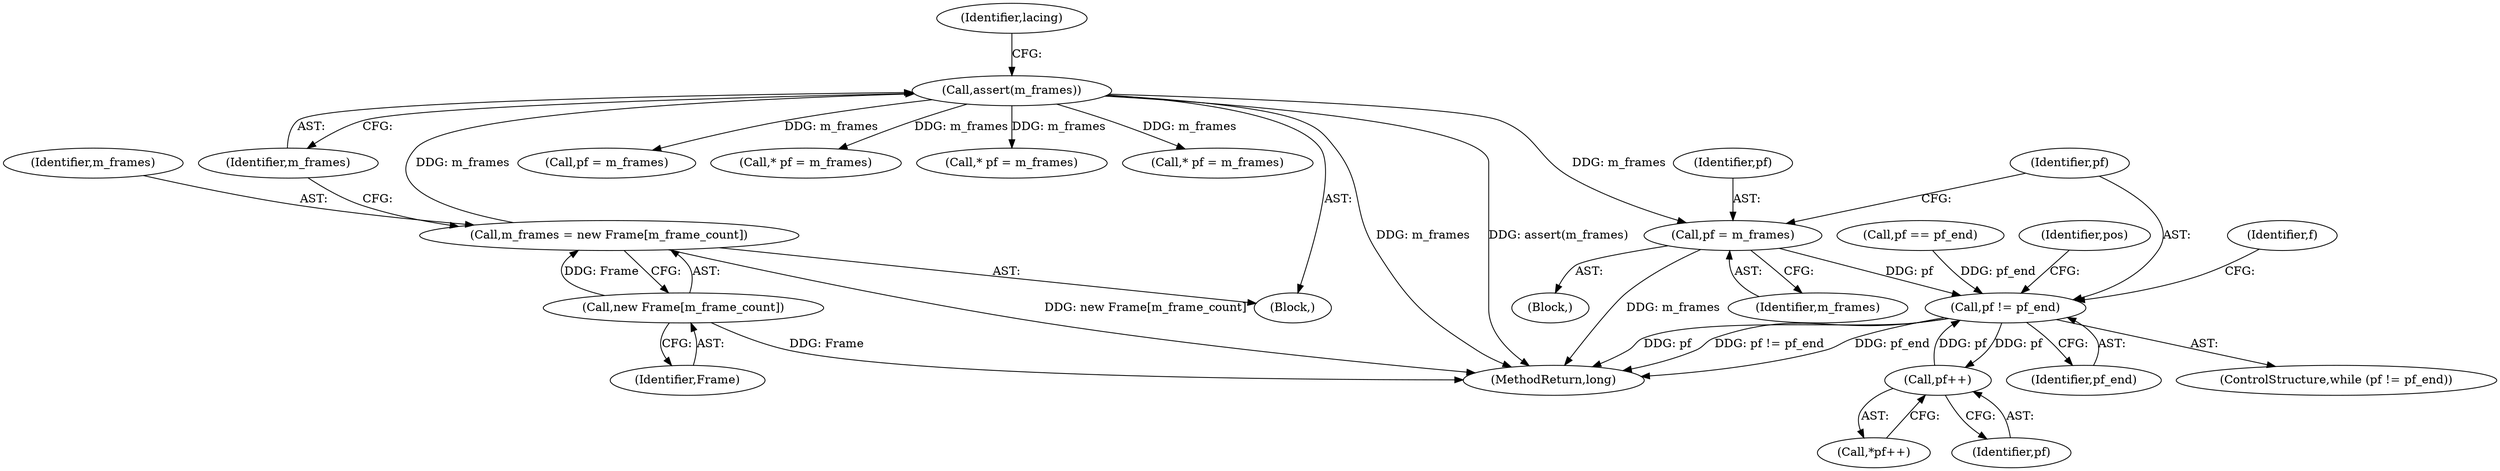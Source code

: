 digraph "0_Android_cc274e2abe8b2a6698a5c47d8aa4bb45f1f9538d_33@pointer" {
"1000904" [label="(Call,pf = m_frames)"];
"1000355" [label="(Call,assert(m_frames))"];
"1000351" [label="(Call,m_frames = new Frame[m_frame_count])"];
"1000353" [label="(Call,new Frame[m_frame_count])"];
"1000908" [label="(Call,pf != pf_end)"];
"1000916" [label="(Call,pf++)"];
"1000914" [label="(Identifier,f)"];
"1000122" [label="(Block,)"];
"1000915" [label="(Call,*pf++)"];
"1000866" [label="(Call,pf == pf_end)"];
"1000355" [label="(Call,assert(m_frames))"];
"1000500" [label="(Call,pf = m_frames)"];
"1000938" [label="(Identifier,pos)"];
"1000363" [label="(Call,* pf = m_frames)"];
"1000569" [label="(Call,* pf = m_frames)"];
"1000907" [label="(ControlStructure,while (pf != pf_end))"];
"1000672" [label="(Call,* pf = m_frames)"];
"1000354" [label="(Identifier,Frame)"];
"1000906" [label="(Identifier,m_frames)"];
"1000916" [label="(Call,pf++)"];
"1000352" [label="(Identifier,m_frames)"];
"1000614" [label="(Block,)"];
"1000904" [label="(Call,pf = m_frames)"];
"1000917" [label="(Identifier,pf)"];
"1000908" [label="(Call,pf != pf_end)"];
"1000909" [label="(Identifier,pf)"];
"1000905" [label="(Identifier,pf)"];
"1000351" [label="(Call,m_frames = new Frame[m_frame_count])"];
"1000359" [label="(Identifier,lacing)"];
"1000353" [label="(Call,new Frame[m_frame_count])"];
"1000942" [label="(MethodReturn,long)"];
"1000356" [label="(Identifier,m_frames)"];
"1000910" [label="(Identifier,pf_end)"];
"1000904" -> "1000614"  [label="AST: "];
"1000904" -> "1000906"  [label="CFG: "];
"1000905" -> "1000904"  [label="AST: "];
"1000906" -> "1000904"  [label="AST: "];
"1000909" -> "1000904"  [label="CFG: "];
"1000904" -> "1000942"  [label="DDG: m_frames"];
"1000355" -> "1000904"  [label="DDG: m_frames"];
"1000904" -> "1000908"  [label="DDG: pf"];
"1000355" -> "1000122"  [label="AST: "];
"1000355" -> "1000356"  [label="CFG: "];
"1000356" -> "1000355"  [label="AST: "];
"1000359" -> "1000355"  [label="CFG: "];
"1000355" -> "1000942"  [label="DDG: m_frames"];
"1000355" -> "1000942"  [label="DDG: assert(m_frames)"];
"1000351" -> "1000355"  [label="DDG: m_frames"];
"1000355" -> "1000363"  [label="DDG: m_frames"];
"1000355" -> "1000500"  [label="DDG: m_frames"];
"1000355" -> "1000569"  [label="DDG: m_frames"];
"1000355" -> "1000672"  [label="DDG: m_frames"];
"1000351" -> "1000122"  [label="AST: "];
"1000351" -> "1000353"  [label="CFG: "];
"1000352" -> "1000351"  [label="AST: "];
"1000353" -> "1000351"  [label="AST: "];
"1000356" -> "1000351"  [label="CFG: "];
"1000351" -> "1000942"  [label="DDG: new Frame[m_frame_count]"];
"1000353" -> "1000351"  [label="DDG: Frame"];
"1000353" -> "1000354"  [label="CFG: "];
"1000354" -> "1000353"  [label="AST: "];
"1000353" -> "1000942"  [label="DDG: Frame"];
"1000908" -> "1000907"  [label="AST: "];
"1000908" -> "1000910"  [label="CFG: "];
"1000909" -> "1000908"  [label="AST: "];
"1000910" -> "1000908"  [label="AST: "];
"1000914" -> "1000908"  [label="CFG: "];
"1000938" -> "1000908"  [label="CFG: "];
"1000908" -> "1000942"  [label="DDG: pf != pf_end"];
"1000908" -> "1000942"  [label="DDG: pf_end"];
"1000908" -> "1000942"  [label="DDG: pf"];
"1000916" -> "1000908"  [label="DDG: pf"];
"1000866" -> "1000908"  [label="DDG: pf_end"];
"1000908" -> "1000916"  [label="DDG: pf"];
"1000916" -> "1000915"  [label="AST: "];
"1000916" -> "1000917"  [label="CFG: "];
"1000917" -> "1000916"  [label="AST: "];
"1000915" -> "1000916"  [label="CFG: "];
}

